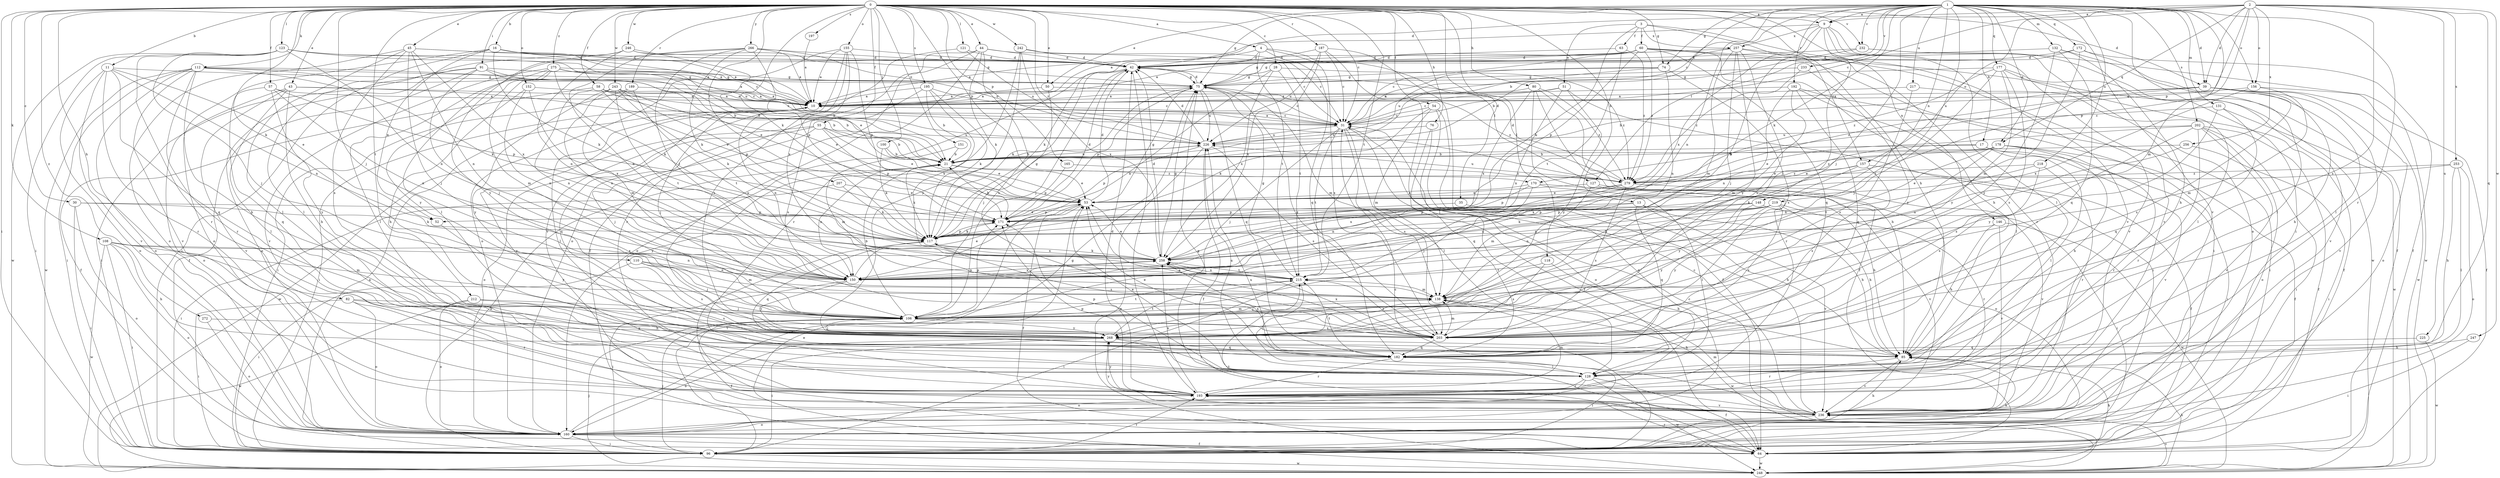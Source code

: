 strict digraph  {
0;
1;
2;
3;
4;
9;
10;
11;
13;
16;
17;
21;
28;
30;
31;
35;
39;
42;
43;
44;
45;
50;
51;
52;
53;
54;
55;
57;
58;
60;
63;
64;
74;
75;
76;
80;
82;
85;
91;
96;
100;
106;
108;
110;
112;
117;
118;
121;
123;
127;
128;
131;
132;
138;
146;
148;
150;
151;
152;
155;
156;
157;
160;
165;
170;
171;
172;
177;
178;
182;
187;
189;
192;
193;
195;
197;
202;
203;
207;
212;
215;
217;
218;
219;
225;
226;
232;
233;
236;
242;
243;
246;
247;
248;
253;
256;
257;
258;
266;
268;
272;
275;
279;
0 -> 4  [label=a];
0 -> 9  [label=a];
0 -> 11  [label=b];
0 -> 13  [label=b];
0 -> 16  [label=b];
0 -> 28  [label=c];
0 -> 30  [label=c];
0 -> 31  [label=c];
0 -> 35  [label=d];
0 -> 39  [label=d];
0 -> 43  [label=e];
0 -> 44  [label=e];
0 -> 45  [label=e];
0 -> 50  [label=e];
0 -> 54  [label=f];
0 -> 55  [label=f];
0 -> 57  [label=f];
0 -> 58  [label=f];
0 -> 74  [label=g];
0 -> 76  [label=h];
0 -> 80  [label=h];
0 -> 82  [label=h];
0 -> 85  [label=h];
0 -> 91  [label=i];
0 -> 96  [label=i];
0 -> 100  [label=j];
0 -> 106  [label=j];
0 -> 108  [label=k];
0 -> 110  [label=k];
0 -> 112  [label=k];
0 -> 117  [label=k];
0 -> 118  [label=l];
0 -> 121  [label=l];
0 -> 123  [label=l];
0 -> 146  [label=n];
0 -> 151  [label=o];
0 -> 152  [label=o];
0 -> 155  [label=o];
0 -> 165  [label=p];
0 -> 170  [label=p];
0 -> 187  [label=r];
0 -> 189  [label=r];
0 -> 195  [label=s];
0 -> 197  [label=s];
0 -> 207  [label=t];
0 -> 212  [label=t];
0 -> 215  [label=t];
0 -> 232  [label=v];
0 -> 242  [label=w];
0 -> 243  [label=w];
0 -> 246  [label=w];
0 -> 266  [label=y];
0 -> 272  [label=z];
0 -> 275  [label=z];
0 -> 279  [label=z];
1 -> 9  [label=a];
1 -> 17  [label=b];
1 -> 21  [label=b];
1 -> 31  [label=c];
1 -> 39  [label=d];
1 -> 50  [label=e];
1 -> 74  [label=g];
1 -> 75  [label=g];
1 -> 96  [label=i];
1 -> 106  [label=j];
1 -> 117  [label=k];
1 -> 127  [label=l];
1 -> 131  [label=m];
1 -> 132  [label=m];
1 -> 138  [label=m];
1 -> 148  [label=n];
1 -> 150  [label=n];
1 -> 156  [label=o];
1 -> 172  [label=q];
1 -> 177  [label=q];
1 -> 178  [label=q];
1 -> 192  [label=r];
1 -> 193  [label=r];
1 -> 202  [label=s];
1 -> 217  [label=u];
1 -> 218  [label=u];
1 -> 219  [label=u];
1 -> 232  [label=v];
1 -> 233  [label=v];
1 -> 236  [label=v];
2 -> 9  [label=a];
2 -> 31  [label=c];
2 -> 39  [label=d];
2 -> 42  [label=d];
2 -> 156  [label=o];
2 -> 157  [label=o];
2 -> 170  [label=p];
2 -> 171  [label=p];
2 -> 178  [label=q];
2 -> 182  [label=q];
2 -> 203  [label=s];
2 -> 225  [label=u];
2 -> 247  [label=w];
2 -> 253  [label=x];
2 -> 256  [label=x];
3 -> 51  [label=e];
3 -> 60  [label=f];
3 -> 63  [label=f];
3 -> 117  [label=k];
3 -> 157  [label=o];
3 -> 236  [label=v];
3 -> 257  [label=x];
4 -> 42  [label=d];
4 -> 117  [label=k];
4 -> 127  [label=l];
4 -> 182  [label=q];
4 -> 203  [label=s];
4 -> 215  [label=t];
9 -> 10  [label=a];
9 -> 106  [label=j];
9 -> 128  [label=l];
9 -> 150  [label=n];
9 -> 160  [label=o];
9 -> 236  [label=v];
9 -> 257  [label=x];
9 -> 258  [label=x];
10 -> 31  [label=c];
10 -> 96  [label=i];
10 -> 106  [label=j];
10 -> 128  [label=l];
10 -> 150  [label=n];
10 -> 182  [label=q];
10 -> 193  [label=r];
11 -> 52  [label=e];
11 -> 75  [label=g];
11 -> 150  [label=n];
11 -> 160  [label=o];
11 -> 182  [label=q];
11 -> 193  [label=r];
11 -> 236  [label=v];
13 -> 52  [label=e];
13 -> 85  [label=h];
13 -> 171  [label=p];
13 -> 182  [label=q];
13 -> 236  [label=v];
16 -> 10  [label=a];
16 -> 31  [label=c];
16 -> 42  [label=d];
16 -> 52  [label=e];
16 -> 117  [label=k];
16 -> 128  [label=l];
16 -> 160  [label=o];
17 -> 21  [label=b];
17 -> 53  [label=e];
17 -> 96  [label=i];
17 -> 128  [label=l];
17 -> 236  [label=v];
21 -> 53  [label=e];
21 -> 117  [label=k];
21 -> 150  [label=n];
21 -> 226  [label=u];
21 -> 268  [label=y];
21 -> 279  [label=z];
28 -> 75  [label=g];
28 -> 150  [label=n];
28 -> 215  [label=t];
28 -> 258  [label=x];
28 -> 279  [label=z];
30 -> 96  [label=i];
30 -> 117  [label=k];
30 -> 160  [label=o];
30 -> 171  [label=p];
31 -> 10  [label=a];
31 -> 64  [label=f];
31 -> 106  [label=j];
31 -> 128  [label=l];
31 -> 203  [label=s];
31 -> 215  [label=t];
31 -> 226  [label=u];
35 -> 85  [label=h];
35 -> 171  [label=p];
39 -> 10  [label=a];
39 -> 21  [label=b];
39 -> 85  [label=h];
39 -> 160  [label=o];
39 -> 203  [label=s];
39 -> 236  [label=v];
39 -> 248  [label=w];
39 -> 279  [label=z];
42 -> 75  [label=g];
42 -> 106  [label=j];
42 -> 117  [label=k];
42 -> 160  [label=o];
42 -> 193  [label=r];
43 -> 10  [label=a];
43 -> 21  [label=b];
43 -> 85  [label=h];
43 -> 128  [label=l];
43 -> 160  [label=o];
43 -> 236  [label=v];
44 -> 31  [label=c];
44 -> 42  [label=d];
44 -> 64  [label=f];
44 -> 117  [label=k];
44 -> 193  [label=r];
44 -> 203  [label=s];
44 -> 268  [label=y];
45 -> 10  [label=a];
45 -> 42  [label=d];
45 -> 106  [label=j];
45 -> 128  [label=l];
45 -> 150  [label=n];
45 -> 160  [label=o];
45 -> 203  [label=s];
45 -> 258  [label=x];
50 -> 10  [label=a];
50 -> 106  [label=j];
50 -> 279  [label=z];
51 -> 10  [label=a];
51 -> 31  [label=c];
51 -> 96  [label=i];
51 -> 150  [label=n];
51 -> 268  [label=y];
52 -> 268  [label=y];
53 -> 42  [label=d];
53 -> 64  [label=f];
53 -> 75  [label=g];
53 -> 96  [label=i];
53 -> 171  [label=p];
54 -> 31  [label=c];
54 -> 64  [label=f];
54 -> 117  [label=k];
54 -> 138  [label=m];
54 -> 160  [label=o];
55 -> 21  [label=b];
55 -> 53  [label=e];
55 -> 106  [label=j];
55 -> 160  [label=o];
55 -> 171  [label=p];
55 -> 226  [label=u];
55 -> 248  [label=w];
57 -> 10  [label=a];
57 -> 150  [label=n];
57 -> 171  [label=p];
57 -> 182  [label=q];
57 -> 268  [label=y];
58 -> 10  [label=a];
58 -> 21  [label=b];
58 -> 31  [label=c];
58 -> 53  [label=e];
58 -> 64  [label=f];
58 -> 150  [label=n];
60 -> 10  [label=a];
60 -> 31  [label=c];
60 -> 42  [label=d];
60 -> 75  [label=g];
60 -> 85  [label=h];
60 -> 96  [label=i];
60 -> 171  [label=p];
60 -> 182  [label=q];
60 -> 248  [label=w];
60 -> 279  [label=z];
63 -> 42  [label=d];
63 -> 215  [label=t];
63 -> 279  [label=z];
64 -> 85  [label=h];
64 -> 193  [label=r];
64 -> 215  [label=t];
64 -> 248  [label=w];
74 -> 31  [label=c];
74 -> 75  [label=g];
74 -> 150  [label=n];
74 -> 203  [label=s];
74 -> 226  [label=u];
75 -> 10  [label=a];
75 -> 31  [label=c];
75 -> 42  [label=d];
75 -> 138  [label=m];
75 -> 171  [label=p];
75 -> 182  [label=q];
75 -> 226  [label=u];
76 -> 160  [label=o];
76 -> 182  [label=q];
76 -> 226  [label=u];
80 -> 10  [label=a];
80 -> 64  [label=f];
80 -> 85  [label=h];
80 -> 193  [label=r];
80 -> 258  [label=x];
80 -> 279  [label=z];
82 -> 85  [label=h];
82 -> 96  [label=i];
82 -> 106  [label=j];
82 -> 160  [label=o];
82 -> 193  [label=r];
85 -> 193  [label=r];
85 -> 236  [label=v];
91 -> 21  [label=b];
91 -> 53  [label=e];
91 -> 64  [label=f];
91 -> 75  [label=g];
91 -> 96  [label=i];
91 -> 106  [label=j];
91 -> 160  [label=o];
96 -> 10  [label=a];
96 -> 21  [label=b];
96 -> 31  [label=c];
96 -> 85  [label=h];
96 -> 106  [label=j];
96 -> 193  [label=r];
96 -> 248  [label=w];
100 -> 21  [label=b];
100 -> 53  [label=e];
100 -> 117  [label=k];
106 -> 21  [label=b];
106 -> 64  [label=f];
106 -> 138  [label=m];
106 -> 171  [label=p];
106 -> 203  [label=s];
106 -> 215  [label=t];
106 -> 268  [label=y];
108 -> 85  [label=h];
108 -> 96  [label=i];
108 -> 138  [label=m];
108 -> 150  [label=n];
108 -> 160  [label=o];
108 -> 248  [label=w];
108 -> 258  [label=x];
110 -> 96  [label=i];
110 -> 106  [label=j];
110 -> 138  [label=m];
110 -> 150  [label=n];
110 -> 203  [label=s];
112 -> 10  [label=a];
112 -> 21  [label=b];
112 -> 75  [label=g];
112 -> 85  [label=h];
112 -> 96  [label=i];
112 -> 117  [label=k];
112 -> 160  [label=o];
112 -> 193  [label=r];
112 -> 236  [label=v];
112 -> 248  [label=w];
117 -> 75  [label=g];
117 -> 171  [label=p];
117 -> 182  [label=q];
117 -> 203  [label=s];
117 -> 236  [label=v];
117 -> 258  [label=x];
118 -> 85  [label=h];
118 -> 203  [label=s];
118 -> 215  [label=t];
121 -> 42  [label=d];
121 -> 160  [label=o];
121 -> 226  [label=u];
123 -> 10  [label=a];
123 -> 42  [label=d];
123 -> 96  [label=i];
123 -> 106  [label=j];
123 -> 150  [label=n];
123 -> 193  [label=r];
123 -> 226  [label=u];
123 -> 248  [label=w];
127 -> 53  [label=e];
127 -> 138  [label=m];
127 -> 160  [label=o];
127 -> 236  [label=v];
128 -> 53  [label=e];
128 -> 64  [label=f];
128 -> 160  [label=o];
128 -> 171  [label=p];
128 -> 193  [label=r];
128 -> 226  [label=u];
128 -> 248  [label=w];
131 -> 31  [label=c];
131 -> 182  [label=q];
131 -> 248  [label=w];
131 -> 268  [label=y];
132 -> 42  [label=d];
132 -> 85  [label=h];
132 -> 128  [label=l];
132 -> 182  [label=q];
132 -> 268  [label=y];
138 -> 106  [label=j];
138 -> 248  [label=w];
146 -> 85  [label=h];
146 -> 117  [label=k];
146 -> 236  [label=v];
146 -> 248  [label=w];
148 -> 96  [label=i];
148 -> 171  [label=p];
148 -> 258  [label=x];
148 -> 268  [label=y];
150 -> 53  [label=e];
150 -> 96  [label=i];
150 -> 258  [label=x];
150 -> 268  [label=y];
151 -> 21  [label=b];
151 -> 138  [label=m];
152 -> 10  [label=a];
152 -> 85  [label=h];
152 -> 150  [label=n];
152 -> 258  [label=x];
155 -> 10  [label=a];
155 -> 42  [label=d];
155 -> 160  [label=o];
155 -> 171  [label=p];
155 -> 203  [label=s];
155 -> 236  [label=v];
155 -> 258  [label=x];
156 -> 10  [label=a];
156 -> 64  [label=f];
156 -> 138  [label=m];
156 -> 258  [label=x];
157 -> 64  [label=f];
157 -> 203  [label=s];
157 -> 258  [label=x];
157 -> 268  [label=y];
157 -> 279  [label=z];
160 -> 64  [label=f];
160 -> 75  [label=g];
160 -> 85  [label=h];
160 -> 96  [label=i];
165 -> 171  [label=p];
165 -> 279  [label=z];
170 -> 53  [label=e];
170 -> 85  [label=h];
170 -> 106  [label=j];
170 -> 128  [label=l];
170 -> 171  [label=p];
171 -> 21  [label=b];
171 -> 42  [label=d];
171 -> 117  [label=k];
172 -> 42  [label=d];
172 -> 64  [label=f];
172 -> 75  [label=g];
172 -> 128  [label=l];
172 -> 138  [label=m];
177 -> 75  [label=g];
177 -> 106  [label=j];
177 -> 128  [label=l];
177 -> 203  [label=s];
177 -> 236  [label=v];
177 -> 268  [label=y];
177 -> 279  [label=z];
178 -> 21  [label=b];
178 -> 53  [label=e];
178 -> 64  [label=f];
178 -> 85  [label=h];
178 -> 150  [label=n];
178 -> 193  [label=r];
178 -> 215  [label=t];
178 -> 279  [label=z];
182 -> 53  [label=e];
182 -> 96  [label=i];
182 -> 128  [label=l];
182 -> 193  [label=r];
182 -> 215  [label=t];
182 -> 258  [label=x];
187 -> 31  [label=c];
187 -> 42  [label=d];
187 -> 128  [label=l];
187 -> 226  [label=u];
187 -> 236  [label=v];
187 -> 258  [label=x];
189 -> 10  [label=a];
189 -> 96  [label=i];
189 -> 138  [label=m];
189 -> 215  [label=t];
192 -> 10  [label=a];
192 -> 96  [label=i];
192 -> 128  [label=l];
192 -> 138  [label=m];
192 -> 150  [label=n];
192 -> 182  [label=q];
193 -> 42  [label=d];
193 -> 138  [label=m];
193 -> 171  [label=p];
193 -> 236  [label=v];
193 -> 258  [label=x];
193 -> 268  [label=y];
195 -> 10  [label=a];
195 -> 21  [label=b];
195 -> 31  [label=c];
195 -> 117  [label=k];
195 -> 203  [label=s];
195 -> 258  [label=x];
197 -> 10  [label=a];
202 -> 53  [label=e];
202 -> 64  [label=f];
202 -> 96  [label=i];
202 -> 160  [label=o];
202 -> 193  [label=r];
202 -> 203  [label=s];
202 -> 226  [label=u];
202 -> 236  [label=v];
203 -> 53  [label=e];
203 -> 75  [label=g];
203 -> 138  [label=m];
203 -> 182  [label=q];
203 -> 215  [label=t];
203 -> 258  [label=x];
207 -> 53  [label=e];
207 -> 96  [label=i];
207 -> 117  [label=k];
212 -> 106  [label=j];
212 -> 160  [label=o];
212 -> 203  [label=s];
212 -> 248  [label=w];
215 -> 75  [label=g];
215 -> 96  [label=i];
215 -> 128  [label=l];
215 -> 138  [label=m];
215 -> 258  [label=x];
217 -> 10  [label=a];
217 -> 64  [label=f];
217 -> 203  [label=s];
218 -> 117  [label=k];
218 -> 193  [label=r];
218 -> 203  [label=s];
218 -> 279  [label=z];
219 -> 85  [label=h];
219 -> 117  [label=k];
219 -> 150  [label=n];
219 -> 171  [label=p];
219 -> 193  [label=r];
219 -> 203  [label=s];
219 -> 258  [label=x];
219 -> 268  [label=y];
225 -> 182  [label=q];
225 -> 248  [label=w];
226 -> 21  [label=b];
226 -> 42  [label=d];
226 -> 64  [label=f];
226 -> 171  [label=p];
226 -> 203  [label=s];
226 -> 248  [label=w];
232 -> 21  [label=b];
232 -> 42  [label=d];
232 -> 64  [label=f];
232 -> 248  [label=w];
233 -> 75  [label=g];
233 -> 268  [label=y];
233 -> 279  [label=z];
236 -> 31  [label=c];
236 -> 75  [label=g];
236 -> 138  [label=m];
236 -> 160  [label=o];
236 -> 226  [label=u];
236 -> 268  [label=y];
242 -> 31  [label=c];
242 -> 42  [label=d];
242 -> 193  [label=r];
242 -> 258  [label=x];
242 -> 268  [label=y];
243 -> 10  [label=a];
243 -> 53  [label=e];
243 -> 117  [label=k];
243 -> 150  [label=n];
243 -> 171  [label=p];
243 -> 215  [label=t];
243 -> 268  [label=y];
246 -> 42  [label=d];
246 -> 75  [label=g];
246 -> 96  [label=i];
246 -> 150  [label=n];
246 -> 171  [label=p];
246 -> 268  [label=y];
247 -> 85  [label=h];
247 -> 96  [label=i];
248 -> 31  [label=c];
248 -> 53  [label=e];
248 -> 85  [label=h];
248 -> 106  [label=j];
248 -> 236  [label=v];
253 -> 53  [label=e];
253 -> 85  [label=h];
253 -> 128  [label=l];
253 -> 160  [label=o];
253 -> 279  [label=z];
256 -> 21  [label=b];
256 -> 96  [label=i];
256 -> 150  [label=n];
257 -> 10  [label=a];
257 -> 42  [label=d];
257 -> 106  [label=j];
257 -> 138  [label=m];
257 -> 193  [label=r];
257 -> 203  [label=s];
257 -> 236  [label=v];
257 -> 268  [label=y];
258 -> 42  [label=d];
258 -> 53  [label=e];
258 -> 75  [label=g];
258 -> 117  [label=k];
258 -> 150  [label=n];
258 -> 215  [label=t];
266 -> 10  [label=a];
266 -> 42  [label=d];
266 -> 53  [label=e];
266 -> 117  [label=k];
266 -> 128  [label=l];
266 -> 150  [label=n];
266 -> 215  [label=t];
266 -> 226  [label=u];
268 -> 85  [label=h];
268 -> 96  [label=i];
268 -> 106  [label=j];
268 -> 128  [label=l];
268 -> 160  [label=o];
268 -> 182  [label=q];
268 -> 215  [label=t];
272 -> 160  [label=o];
272 -> 268  [label=y];
275 -> 21  [label=b];
275 -> 31  [label=c];
275 -> 75  [label=g];
275 -> 117  [label=k];
275 -> 128  [label=l];
275 -> 138  [label=m];
275 -> 236  [label=v];
275 -> 268  [label=y];
279 -> 42  [label=d];
279 -> 53  [label=e];
279 -> 150  [label=n];
279 -> 203  [label=s];
279 -> 226  [label=u];
279 -> 236  [label=v];
279 -> 258  [label=x];
}
